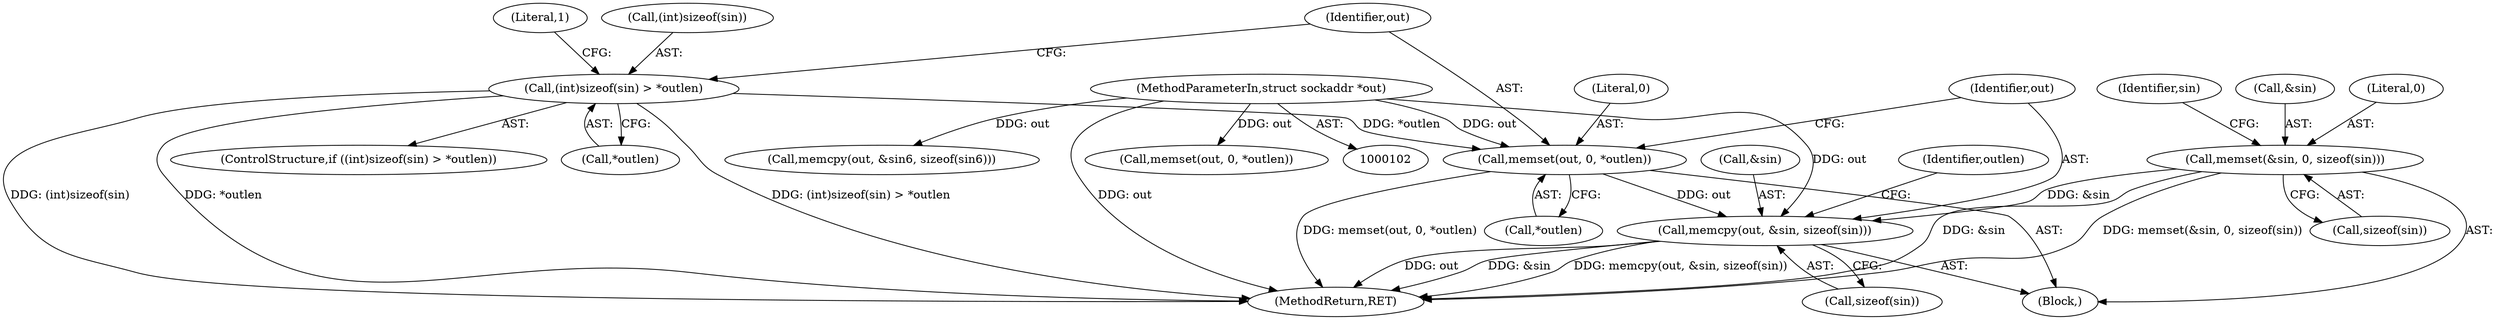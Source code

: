 digraph "0_libevent_329acc18a0768c21ba22522f01a5c7f46cacc4d5@API" {
"1000419" [label="(Call,memcpy(out, &sin, sizeof(sin)))"];
"1000414" [label="(Call,memset(out, 0, *outlen))"];
"1000104" [label="(MethodParameterIn,struct sockaddr *out)"];
"1000404" [label="(Call,(int)sizeof(sin) > *outlen)"];
"1000367" [label="(Call,memset(&sin, 0, sizeof(sin)))"];
"1000371" [label="(Call,sizeof(sin))"];
"1000368" [label="(Call,&sin)"];
"1000414" [label="(Call,memset(out, 0, *outlen))"];
"1000351" [label="(Call,memcpy(out, &sin6, sizeof(sin6)))"];
"1000416" [label="(Literal,0)"];
"1000365" [label="(Block,)"];
"1000367" [label="(Call,memset(&sin, 0, sizeof(sin)))"];
"1000409" [label="(Call,*outlen)"];
"1000432" [label="(MethodReturn,RET)"];
"1000346" [label="(Call,memset(out, 0, *outlen))"];
"1000413" [label="(Literal,1)"];
"1000419" [label="(Call,memcpy(out, &sin, sizeof(sin)))"];
"1000427" [label="(Identifier,outlen)"];
"1000423" [label="(Call,sizeof(sin))"];
"1000405" [label="(Call,(int)sizeof(sin))"];
"1000404" [label="(Call,(int)sizeof(sin) > *outlen)"];
"1000104" [label="(MethodParameterIn,struct sockaddr *out)"];
"1000370" [label="(Literal,0)"];
"1000420" [label="(Identifier,out)"];
"1000375" [label="(Identifier,sin)"];
"1000417" [label="(Call,*outlen)"];
"1000415" [label="(Identifier,out)"];
"1000421" [label="(Call,&sin)"];
"1000403" [label="(ControlStructure,if ((int)sizeof(sin) > *outlen))"];
"1000419" -> "1000365"  [label="AST: "];
"1000419" -> "1000423"  [label="CFG: "];
"1000420" -> "1000419"  [label="AST: "];
"1000421" -> "1000419"  [label="AST: "];
"1000423" -> "1000419"  [label="AST: "];
"1000427" -> "1000419"  [label="CFG: "];
"1000419" -> "1000432"  [label="DDG: out"];
"1000419" -> "1000432"  [label="DDG: &sin"];
"1000419" -> "1000432"  [label="DDG: memcpy(out, &sin, sizeof(sin))"];
"1000414" -> "1000419"  [label="DDG: out"];
"1000104" -> "1000419"  [label="DDG: out"];
"1000367" -> "1000419"  [label="DDG: &sin"];
"1000414" -> "1000365"  [label="AST: "];
"1000414" -> "1000417"  [label="CFG: "];
"1000415" -> "1000414"  [label="AST: "];
"1000416" -> "1000414"  [label="AST: "];
"1000417" -> "1000414"  [label="AST: "];
"1000420" -> "1000414"  [label="CFG: "];
"1000414" -> "1000432"  [label="DDG: memset(out, 0, *outlen)"];
"1000104" -> "1000414"  [label="DDG: out"];
"1000404" -> "1000414"  [label="DDG: *outlen"];
"1000104" -> "1000102"  [label="AST: "];
"1000104" -> "1000432"  [label="DDG: out"];
"1000104" -> "1000346"  [label="DDG: out"];
"1000104" -> "1000351"  [label="DDG: out"];
"1000404" -> "1000403"  [label="AST: "];
"1000404" -> "1000409"  [label="CFG: "];
"1000405" -> "1000404"  [label="AST: "];
"1000409" -> "1000404"  [label="AST: "];
"1000413" -> "1000404"  [label="CFG: "];
"1000415" -> "1000404"  [label="CFG: "];
"1000404" -> "1000432"  [label="DDG: (int)sizeof(sin)"];
"1000404" -> "1000432"  [label="DDG: *outlen"];
"1000404" -> "1000432"  [label="DDG: (int)sizeof(sin) > *outlen"];
"1000367" -> "1000365"  [label="AST: "];
"1000367" -> "1000371"  [label="CFG: "];
"1000368" -> "1000367"  [label="AST: "];
"1000370" -> "1000367"  [label="AST: "];
"1000371" -> "1000367"  [label="AST: "];
"1000375" -> "1000367"  [label="CFG: "];
"1000367" -> "1000432"  [label="DDG: &sin"];
"1000367" -> "1000432"  [label="DDG: memset(&sin, 0, sizeof(sin))"];
}

